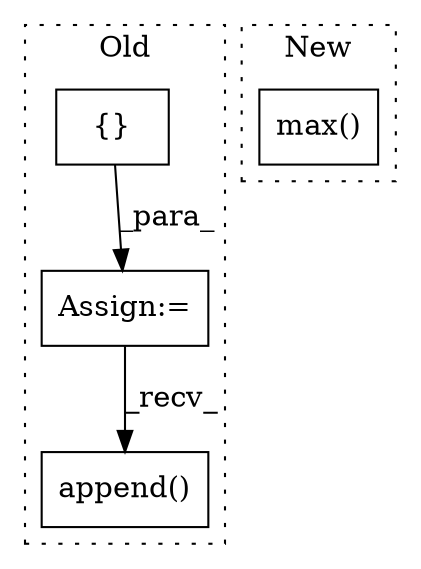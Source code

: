 digraph G {
subgraph cluster0 {
1 [label="append()" a="75" s="12636,12674" l="14,1" shape="box"];
3 [label="{}" a="59" s="12600,12600" l="2,1" shape="box"];
4 [label="Assign:=" a="68" s="12597" l="3" shape="box"];
label = "Old";
style="dotted";
}
subgraph cluster1 {
2 [label="max()" a="75" s="12563" l="35" shape="box"];
label = "New";
style="dotted";
}
3 -> 4 [label="_para_"];
4 -> 1 [label="_recv_"];
}